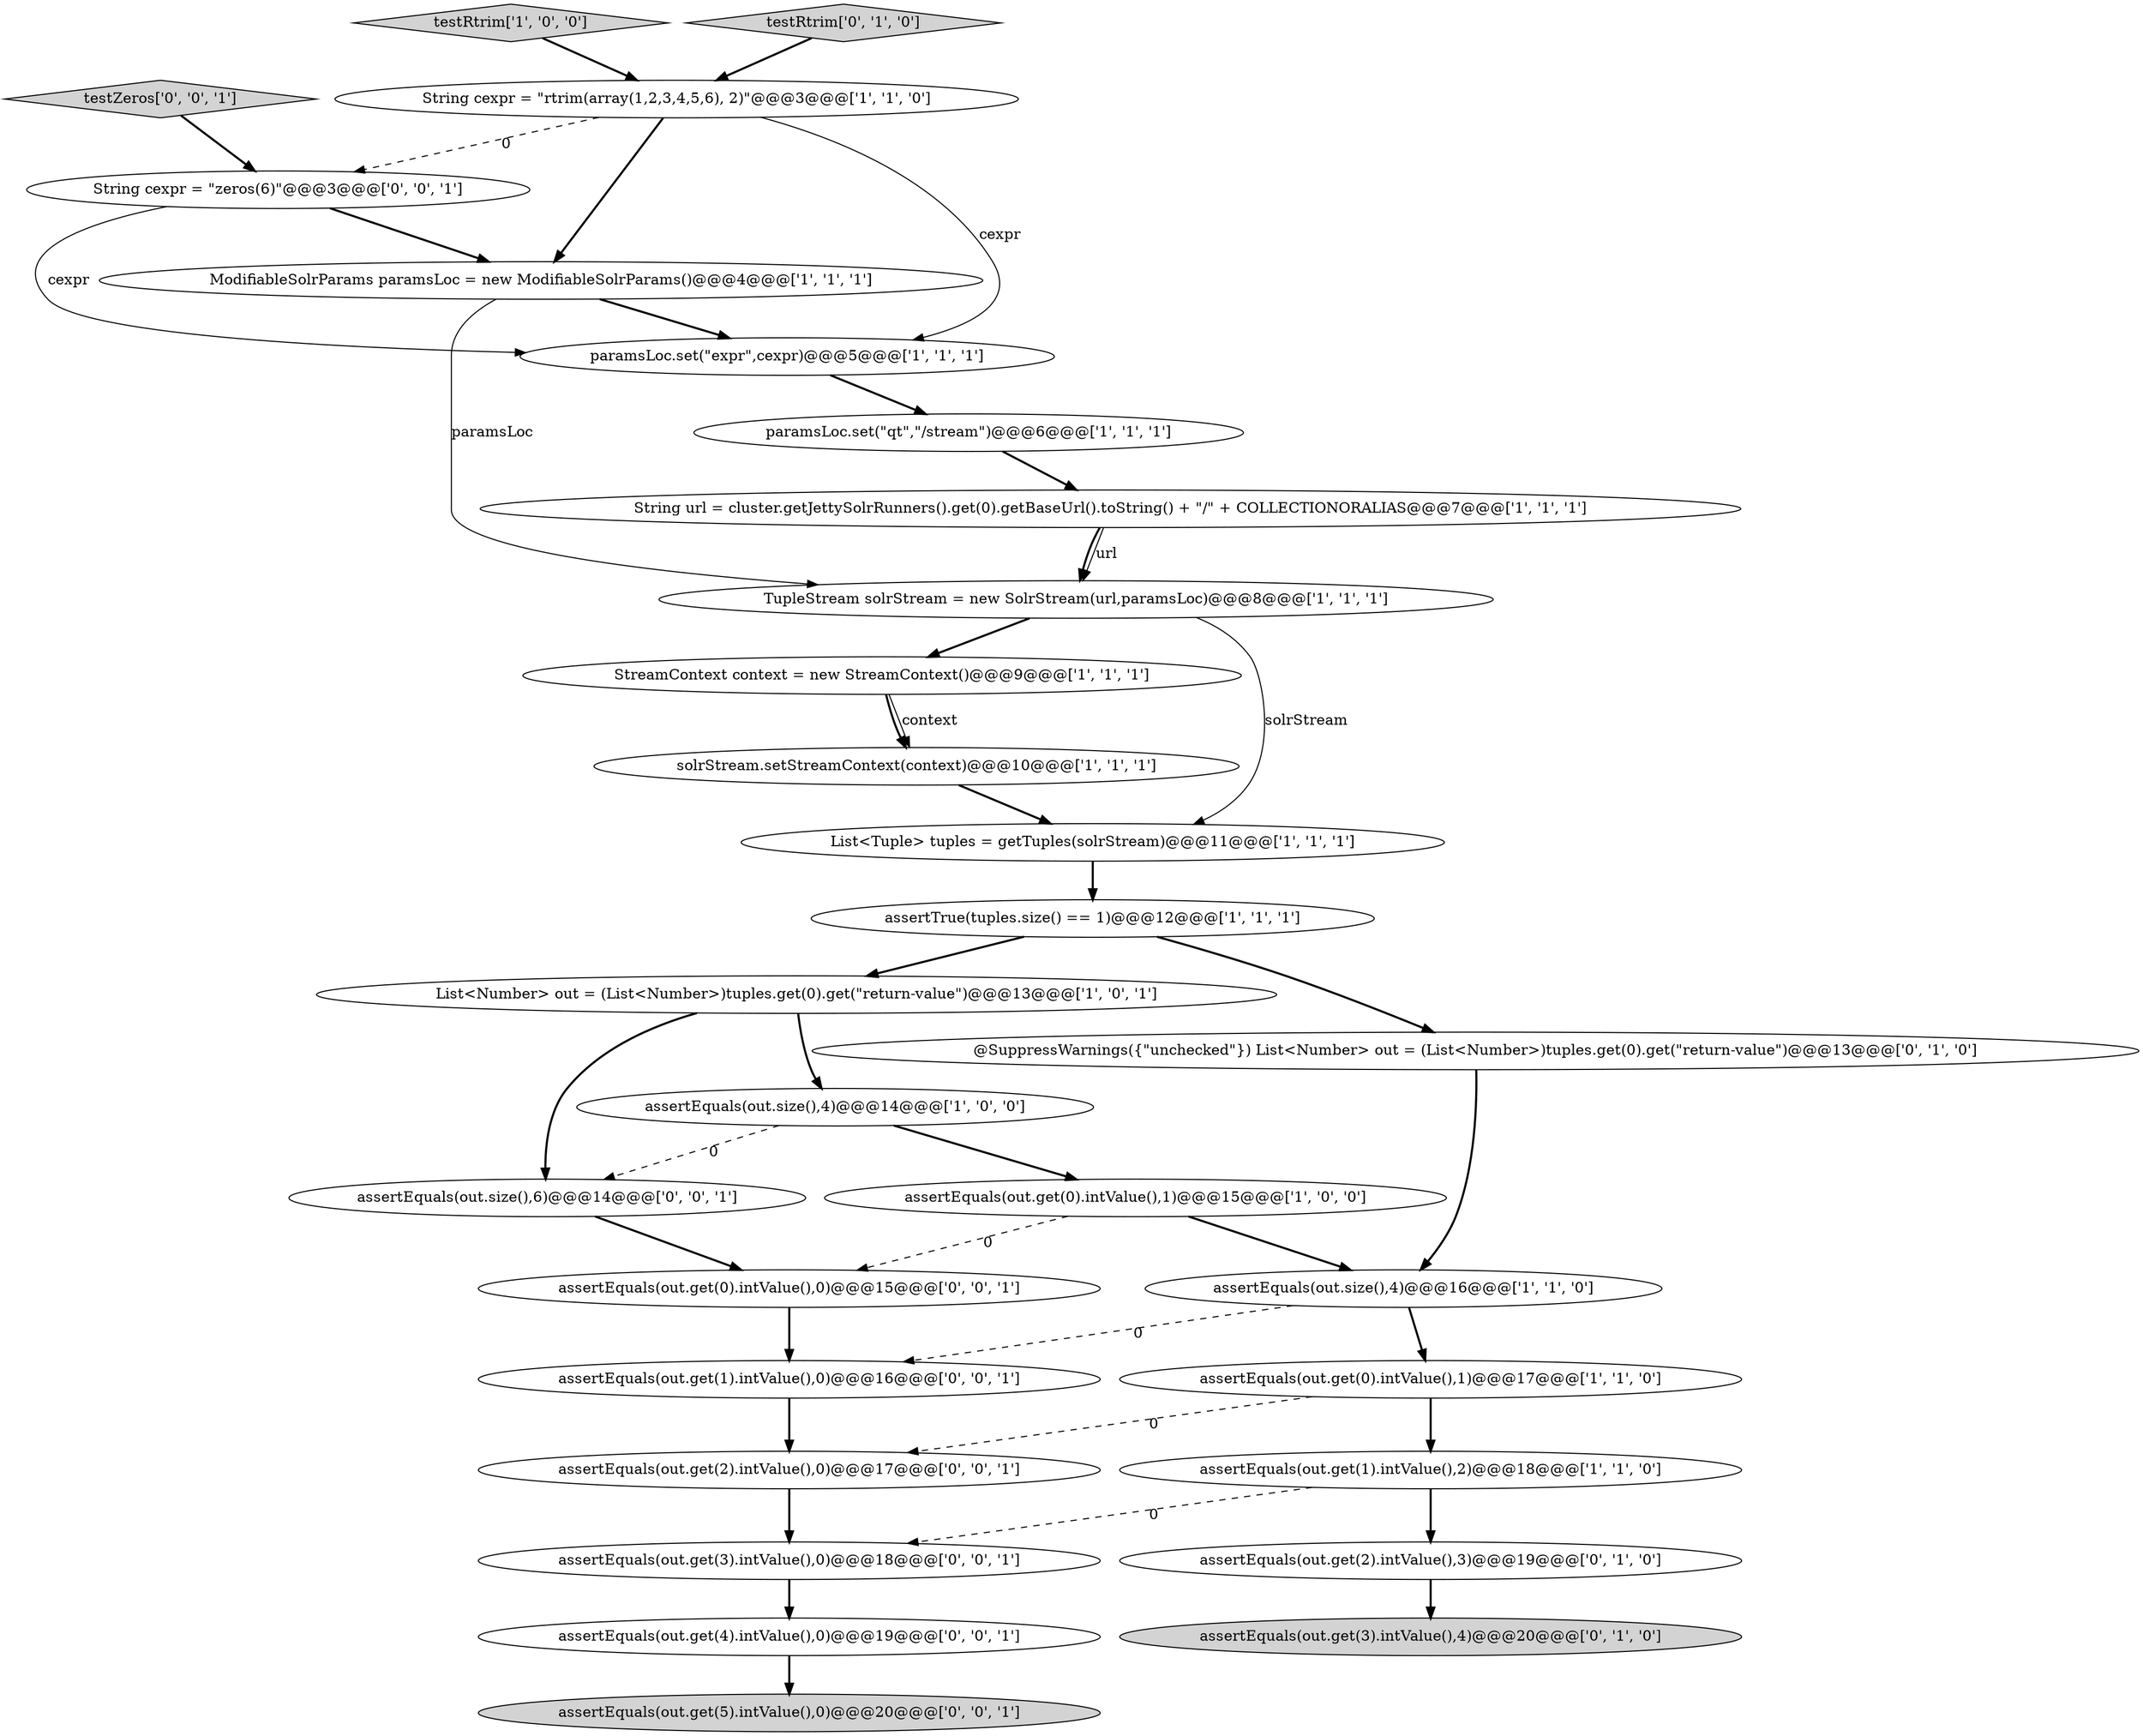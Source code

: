 digraph {
12 [style = filled, label = "StreamContext context = new StreamContext()@@@9@@@['1', '1', '1']", fillcolor = white, shape = ellipse image = "AAA0AAABBB1BBB"];
5 [style = filled, label = "assertEquals(out.get(0).intValue(),1)@@@15@@@['1', '0', '0']", fillcolor = white, shape = ellipse image = "AAA0AAABBB1BBB"];
10 [style = filled, label = "ModifiableSolrParams paramsLoc = new ModifiableSolrParams()@@@4@@@['1', '1', '1']", fillcolor = white, shape = ellipse image = "AAA0AAABBB1BBB"];
19 [style = filled, label = "assertEquals(out.get(3).intValue(),4)@@@20@@@['0', '1', '0']", fillcolor = lightgray, shape = ellipse image = "AAA0AAABBB2BBB"];
11 [style = filled, label = "assertTrue(tuples.size() == 1)@@@12@@@['1', '1', '1']", fillcolor = white, shape = ellipse image = "AAA0AAABBB1BBB"];
24 [style = filled, label = "testZeros['0', '0', '1']", fillcolor = lightgray, shape = diamond image = "AAA0AAABBB3BBB"];
15 [style = filled, label = "solrStream.setStreamContext(context)@@@10@@@['1', '1', '1']", fillcolor = white, shape = ellipse image = "AAA0AAABBB1BBB"];
9 [style = filled, label = "testRtrim['1', '0', '0']", fillcolor = lightgray, shape = diamond image = "AAA0AAABBB1BBB"];
4 [style = filled, label = "paramsLoc.set(\"expr\",cexpr)@@@5@@@['1', '1', '1']", fillcolor = white, shape = ellipse image = "AAA0AAABBB1BBB"];
1 [style = filled, label = "String cexpr = \"rtrim(array(1,2,3,4,5,6), 2)\"@@@3@@@['1', '1', '0']", fillcolor = white, shape = ellipse image = "AAA0AAABBB1BBB"];
14 [style = filled, label = "List<Number> out = (List<Number>)tuples.get(0).get(\"return-value\")@@@13@@@['1', '0', '1']", fillcolor = white, shape = ellipse image = "AAA0AAABBB1BBB"];
18 [style = filled, label = "@SuppressWarnings({\"unchecked\"}) List<Number> out = (List<Number>)tuples.get(0).get(\"return-value\")@@@13@@@['0', '1', '0']", fillcolor = white, shape = ellipse image = "AAA0AAABBB2BBB"];
13 [style = filled, label = "paramsLoc.set(\"qt\",\"/stream\")@@@6@@@['1', '1', '1']", fillcolor = white, shape = ellipse image = "AAA0AAABBB1BBB"];
0 [style = filled, label = "List<Tuple> tuples = getTuples(solrStream)@@@11@@@['1', '1', '1']", fillcolor = white, shape = ellipse image = "AAA0AAABBB1BBB"];
21 [style = filled, label = "assertEquals(out.get(1).intValue(),0)@@@16@@@['0', '0', '1']", fillcolor = white, shape = ellipse image = "AAA0AAABBB3BBB"];
2 [style = filled, label = "assertEquals(out.get(1).intValue(),2)@@@18@@@['1', '1', '0']", fillcolor = white, shape = ellipse image = "AAA0AAABBB1BBB"];
26 [style = filled, label = "assertEquals(out.get(5).intValue(),0)@@@20@@@['0', '0', '1']", fillcolor = lightgray, shape = ellipse image = "AAA0AAABBB3BBB"];
8 [style = filled, label = "assertEquals(out.size(),4)@@@16@@@['1', '1', '0']", fillcolor = white, shape = ellipse image = "AAA0AAABBB1BBB"];
22 [style = filled, label = "assertEquals(out.size(),6)@@@14@@@['0', '0', '1']", fillcolor = white, shape = ellipse image = "AAA0AAABBB3BBB"];
23 [style = filled, label = "assertEquals(out.get(4).intValue(),0)@@@19@@@['0', '0', '1']", fillcolor = white, shape = ellipse image = "AAA0AAABBB3BBB"];
16 [style = filled, label = "assertEquals(out.get(0).intValue(),1)@@@17@@@['1', '1', '0']", fillcolor = white, shape = ellipse image = "AAA0AAABBB1BBB"];
3 [style = filled, label = "String url = cluster.getJettySolrRunners().get(0).getBaseUrl().toString() + \"/\" + COLLECTIONORALIAS@@@7@@@['1', '1', '1']", fillcolor = white, shape = ellipse image = "AAA0AAABBB1BBB"];
29 [style = filled, label = "assertEquals(out.get(3).intValue(),0)@@@18@@@['0', '0', '1']", fillcolor = white, shape = ellipse image = "AAA0AAABBB3BBB"];
7 [style = filled, label = "assertEquals(out.size(),4)@@@14@@@['1', '0', '0']", fillcolor = white, shape = ellipse image = "AAA0AAABBB1BBB"];
20 [style = filled, label = "testRtrim['0', '1', '0']", fillcolor = lightgray, shape = diamond image = "AAA0AAABBB2BBB"];
27 [style = filled, label = "String cexpr = \"zeros(6)\"@@@3@@@['0', '0', '1']", fillcolor = white, shape = ellipse image = "AAA0AAABBB3BBB"];
17 [style = filled, label = "assertEquals(out.get(2).intValue(),3)@@@19@@@['0', '1', '0']", fillcolor = white, shape = ellipse image = "AAA0AAABBB2BBB"];
28 [style = filled, label = "assertEquals(out.get(2).intValue(),0)@@@17@@@['0', '0', '1']", fillcolor = white, shape = ellipse image = "AAA0AAABBB3BBB"];
6 [style = filled, label = "TupleStream solrStream = new SolrStream(url,paramsLoc)@@@8@@@['1', '1', '1']", fillcolor = white, shape = ellipse image = "AAA0AAABBB1BBB"];
25 [style = filled, label = "assertEquals(out.get(0).intValue(),0)@@@15@@@['0', '0', '1']", fillcolor = white, shape = ellipse image = "AAA0AAABBB3BBB"];
2->17 [style = bold, label=""];
28->29 [style = bold, label=""];
8->16 [style = bold, label=""];
5->8 [style = bold, label=""];
22->25 [style = bold, label=""];
11->14 [style = bold, label=""];
1->27 [style = dashed, label="0"];
4->13 [style = bold, label=""];
6->0 [style = solid, label="solrStream"];
12->15 [style = bold, label=""];
14->22 [style = bold, label=""];
23->26 [style = bold, label=""];
0->11 [style = bold, label=""];
3->6 [style = bold, label=""];
5->25 [style = dashed, label="0"];
29->23 [style = bold, label=""];
20->1 [style = bold, label=""];
8->21 [style = dashed, label="0"];
16->2 [style = bold, label=""];
10->6 [style = solid, label="paramsLoc"];
17->19 [style = bold, label=""];
11->18 [style = bold, label=""];
21->28 [style = bold, label=""];
14->7 [style = bold, label=""];
7->5 [style = bold, label=""];
13->3 [style = bold, label=""];
2->29 [style = dashed, label="0"];
15->0 [style = bold, label=""];
27->10 [style = bold, label=""];
3->6 [style = solid, label="url"];
10->4 [style = bold, label=""];
18->8 [style = bold, label=""];
12->15 [style = solid, label="context"];
9->1 [style = bold, label=""];
16->28 [style = dashed, label="0"];
1->10 [style = bold, label=""];
27->4 [style = solid, label="cexpr"];
24->27 [style = bold, label=""];
1->4 [style = solid, label="cexpr"];
7->22 [style = dashed, label="0"];
25->21 [style = bold, label=""];
6->12 [style = bold, label=""];
}
